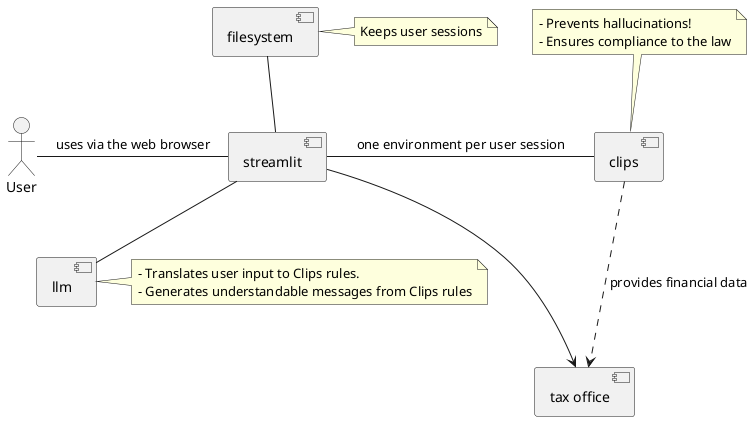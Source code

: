 @startuml
actor User as user

user - [streamlit] : uses via the web browser
[filesystem] -- [streamlit]
[streamlit] - [clips] : one environment per user session
[streamlit] -- [llm]
[streamlit] ---> [tax office]
[clips] ..> [tax office] : provides financial data

note right of [filesystem]
  Keeps user sessions
end note

note right of [llm]
  - Translates user input to Clips rules.
  - Generates understandable messages from Clips rules
end note

note top of [clips]
  - Prevents hallucinations!
  - Ensures compliance to the law
end note

@enduml